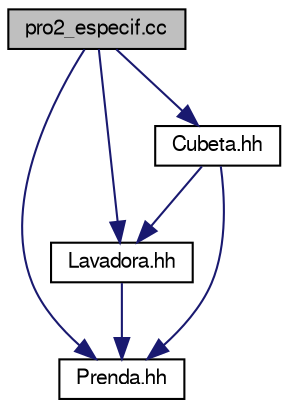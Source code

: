 digraph "pro2_especif.cc"
{
  edge [fontname="FreeSans",fontsize="10",labelfontname="FreeSans",labelfontsize="10"];
  node [fontname="FreeSans",fontsize="10",shape=record];
  Node0 [label="pro2_especif.cc",height=0.2,width=0.4,color="black", fillcolor="grey75", style="filled", fontcolor="black"];
  Node0 -> Node1 [color="midnightblue",fontsize="10",style="solid",fontname="FreeSans"];
  Node1 [label="Prenda.hh",height=0.2,width=0.4,color="black", fillcolor="white", style="filled",URL="$_prenda_8hh.html",tooltip="Especificación de la clase Prenda. "];
  Node0 -> Node2 [color="midnightblue",fontsize="10",style="solid",fontname="FreeSans"];
  Node2 [label="Lavadora.hh",height=0.2,width=0.4,color="black", fillcolor="white", style="filled",URL="$_lavadora_8hh.html",tooltip="Especificación de la clase Lavadora. "];
  Node2 -> Node1 [color="midnightblue",fontsize="10",style="solid",fontname="FreeSans"];
  Node0 -> Node3 [color="midnightblue",fontsize="10",style="solid",fontname="FreeSans"];
  Node3 [label="Cubeta.hh",height=0.2,width=0.4,color="black", fillcolor="white", style="filled",URL="$_cubeta_8hh.html",tooltip="Especificación de la clase Cubeta. "];
  Node3 -> Node1 [color="midnightblue",fontsize="10",style="solid",fontname="FreeSans"];
  Node3 -> Node2 [color="midnightblue",fontsize="10",style="solid",fontname="FreeSans"];
}
